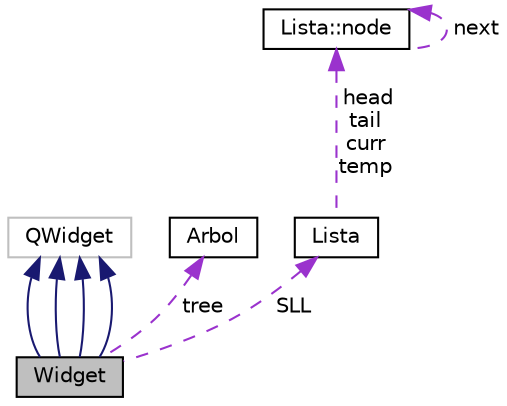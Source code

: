 digraph "Widget"
{
  edge [fontname="Helvetica",fontsize="10",labelfontname="Helvetica",labelfontsize="10"];
  node [fontname="Helvetica",fontsize="10",shape=record];
  Node2 [label="Widget",height=0.2,width=0.4,color="black", fillcolor="grey75", style="filled", fontcolor="black"];
  Node3 -> Node2 [dir="back",color="midnightblue",fontsize="10",style="solid",fontname="Helvetica"];
  Node3 [label="QWidget",height=0.2,width=0.4,color="grey75", fillcolor="white", style="filled"];
  Node3 -> Node2 [dir="back",color="midnightblue",fontsize="10",style="solid",fontname="Helvetica"];
  Node3 -> Node2 [dir="back",color="midnightblue",fontsize="10",style="solid",fontname="Helvetica"];
  Node3 -> Node2 [dir="back",color="midnightblue",fontsize="10",style="solid",fontname="Helvetica"];
  Node4 -> Node2 [dir="back",color="darkorchid3",fontsize="10",style="dashed",label=" tree" ,fontname="Helvetica"];
  Node4 [label="Arbol",height=0.2,width=0.4,color="black", fillcolor="white", style="filled",URL="$class_arbol.html"];
  Node5 -> Node2 [dir="back",color="darkorchid3",fontsize="10",style="dashed",label=" SLL" ,fontname="Helvetica"];
  Node5 [label="Lista",height=0.2,width=0.4,color="black", fillcolor="white", style="filled",URL="$class_lista.html"];
  Node6 -> Node5 [dir="back",color="darkorchid3",fontsize="10",style="dashed",label=" head\ntail\ncurr\ntemp" ,fontname="Helvetica"];
  Node6 [label="Lista::node",height=0.2,width=0.4,color="black", fillcolor="white", style="filled",URL="$struct_lista_1_1node.html"];
  Node6 -> Node6 [dir="back",color="darkorchid3",fontsize="10",style="dashed",label=" next" ,fontname="Helvetica"];
}
